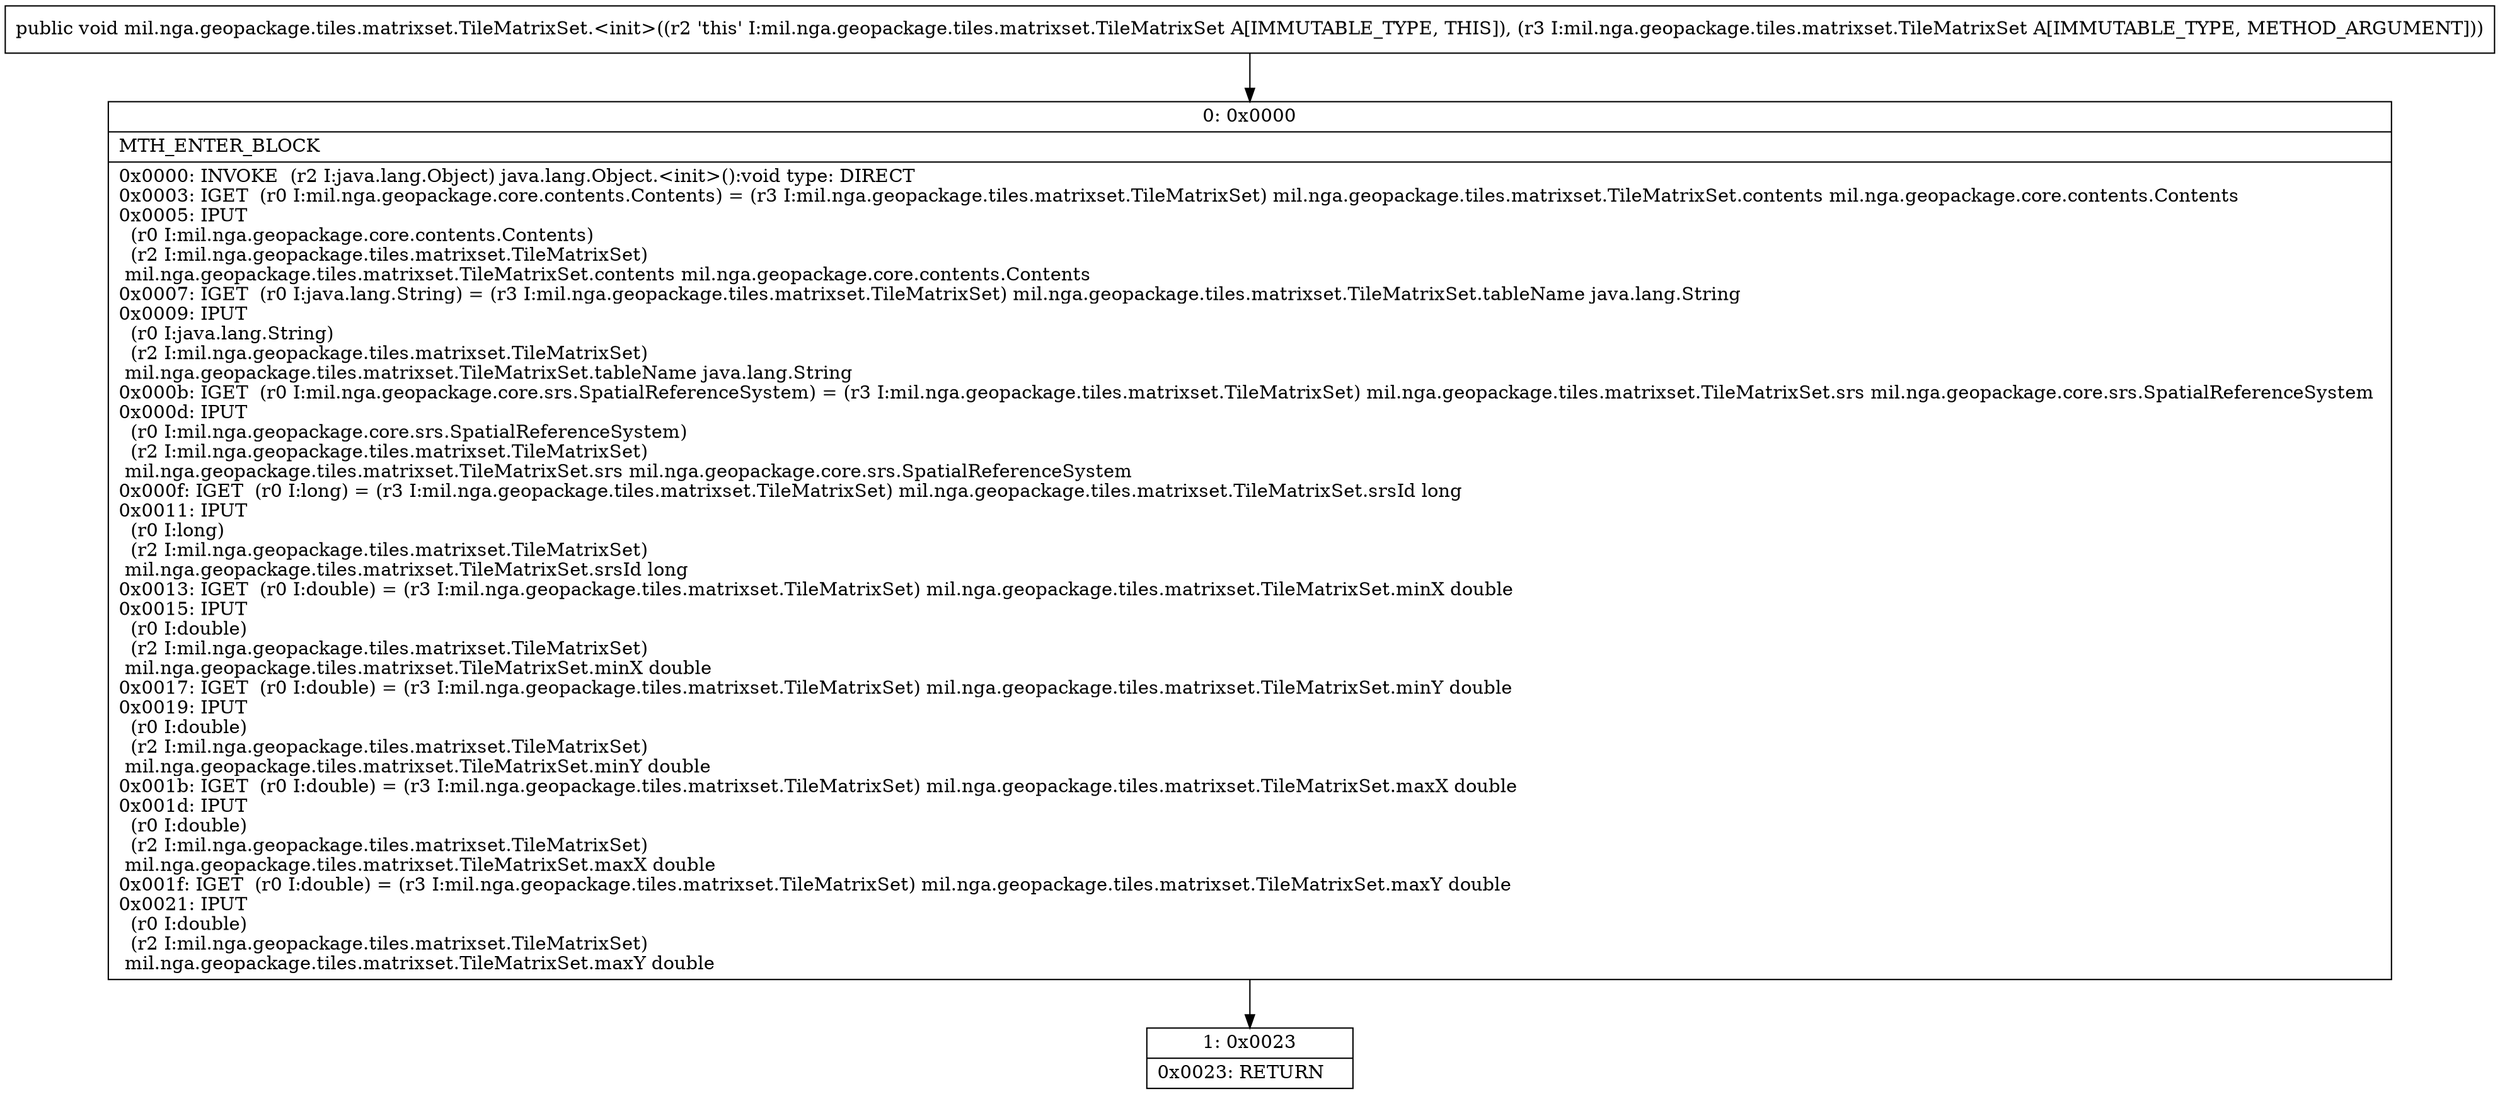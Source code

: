 digraph "CFG formil.nga.geopackage.tiles.matrixset.TileMatrixSet.\<init\>(Lmil\/nga\/geopackage\/tiles\/matrixset\/TileMatrixSet;)V" {
Node_0 [shape=record,label="{0\:\ 0x0000|MTH_ENTER_BLOCK\l|0x0000: INVOKE  (r2 I:java.lang.Object) java.lang.Object.\<init\>():void type: DIRECT \l0x0003: IGET  (r0 I:mil.nga.geopackage.core.contents.Contents) = (r3 I:mil.nga.geopackage.tiles.matrixset.TileMatrixSet) mil.nga.geopackage.tiles.matrixset.TileMatrixSet.contents mil.nga.geopackage.core.contents.Contents \l0x0005: IPUT  \l  (r0 I:mil.nga.geopackage.core.contents.Contents)\l  (r2 I:mil.nga.geopackage.tiles.matrixset.TileMatrixSet)\l mil.nga.geopackage.tiles.matrixset.TileMatrixSet.contents mil.nga.geopackage.core.contents.Contents \l0x0007: IGET  (r0 I:java.lang.String) = (r3 I:mil.nga.geopackage.tiles.matrixset.TileMatrixSet) mil.nga.geopackage.tiles.matrixset.TileMatrixSet.tableName java.lang.String \l0x0009: IPUT  \l  (r0 I:java.lang.String)\l  (r2 I:mil.nga.geopackage.tiles.matrixset.TileMatrixSet)\l mil.nga.geopackage.tiles.matrixset.TileMatrixSet.tableName java.lang.String \l0x000b: IGET  (r0 I:mil.nga.geopackage.core.srs.SpatialReferenceSystem) = (r3 I:mil.nga.geopackage.tiles.matrixset.TileMatrixSet) mil.nga.geopackage.tiles.matrixset.TileMatrixSet.srs mil.nga.geopackage.core.srs.SpatialReferenceSystem \l0x000d: IPUT  \l  (r0 I:mil.nga.geopackage.core.srs.SpatialReferenceSystem)\l  (r2 I:mil.nga.geopackage.tiles.matrixset.TileMatrixSet)\l mil.nga.geopackage.tiles.matrixset.TileMatrixSet.srs mil.nga.geopackage.core.srs.SpatialReferenceSystem \l0x000f: IGET  (r0 I:long) = (r3 I:mil.nga.geopackage.tiles.matrixset.TileMatrixSet) mil.nga.geopackage.tiles.matrixset.TileMatrixSet.srsId long \l0x0011: IPUT  \l  (r0 I:long)\l  (r2 I:mil.nga.geopackage.tiles.matrixset.TileMatrixSet)\l mil.nga.geopackage.tiles.matrixset.TileMatrixSet.srsId long \l0x0013: IGET  (r0 I:double) = (r3 I:mil.nga.geopackage.tiles.matrixset.TileMatrixSet) mil.nga.geopackage.tiles.matrixset.TileMatrixSet.minX double \l0x0015: IPUT  \l  (r0 I:double)\l  (r2 I:mil.nga.geopackage.tiles.matrixset.TileMatrixSet)\l mil.nga.geopackage.tiles.matrixset.TileMatrixSet.minX double \l0x0017: IGET  (r0 I:double) = (r3 I:mil.nga.geopackage.tiles.matrixset.TileMatrixSet) mil.nga.geopackage.tiles.matrixset.TileMatrixSet.minY double \l0x0019: IPUT  \l  (r0 I:double)\l  (r2 I:mil.nga.geopackage.tiles.matrixset.TileMatrixSet)\l mil.nga.geopackage.tiles.matrixset.TileMatrixSet.minY double \l0x001b: IGET  (r0 I:double) = (r3 I:mil.nga.geopackage.tiles.matrixset.TileMatrixSet) mil.nga.geopackage.tiles.matrixset.TileMatrixSet.maxX double \l0x001d: IPUT  \l  (r0 I:double)\l  (r2 I:mil.nga.geopackage.tiles.matrixset.TileMatrixSet)\l mil.nga.geopackage.tiles.matrixset.TileMatrixSet.maxX double \l0x001f: IGET  (r0 I:double) = (r3 I:mil.nga.geopackage.tiles.matrixset.TileMatrixSet) mil.nga.geopackage.tiles.matrixset.TileMatrixSet.maxY double \l0x0021: IPUT  \l  (r0 I:double)\l  (r2 I:mil.nga.geopackage.tiles.matrixset.TileMatrixSet)\l mil.nga.geopackage.tiles.matrixset.TileMatrixSet.maxY double \l}"];
Node_1 [shape=record,label="{1\:\ 0x0023|0x0023: RETURN   \l}"];
MethodNode[shape=record,label="{public void mil.nga.geopackage.tiles.matrixset.TileMatrixSet.\<init\>((r2 'this' I:mil.nga.geopackage.tiles.matrixset.TileMatrixSet A[IMMUTABLE_TYPE, THIS]), (r3 I:mil.nga.geopackage.tiles.matrixset.TileMatrixSet A[IMMUTABLE_TYPE, METHOD_ARGUMENT])) }"];
MethodNode -> Node_0;
Node_0 -> Node_1;
}

